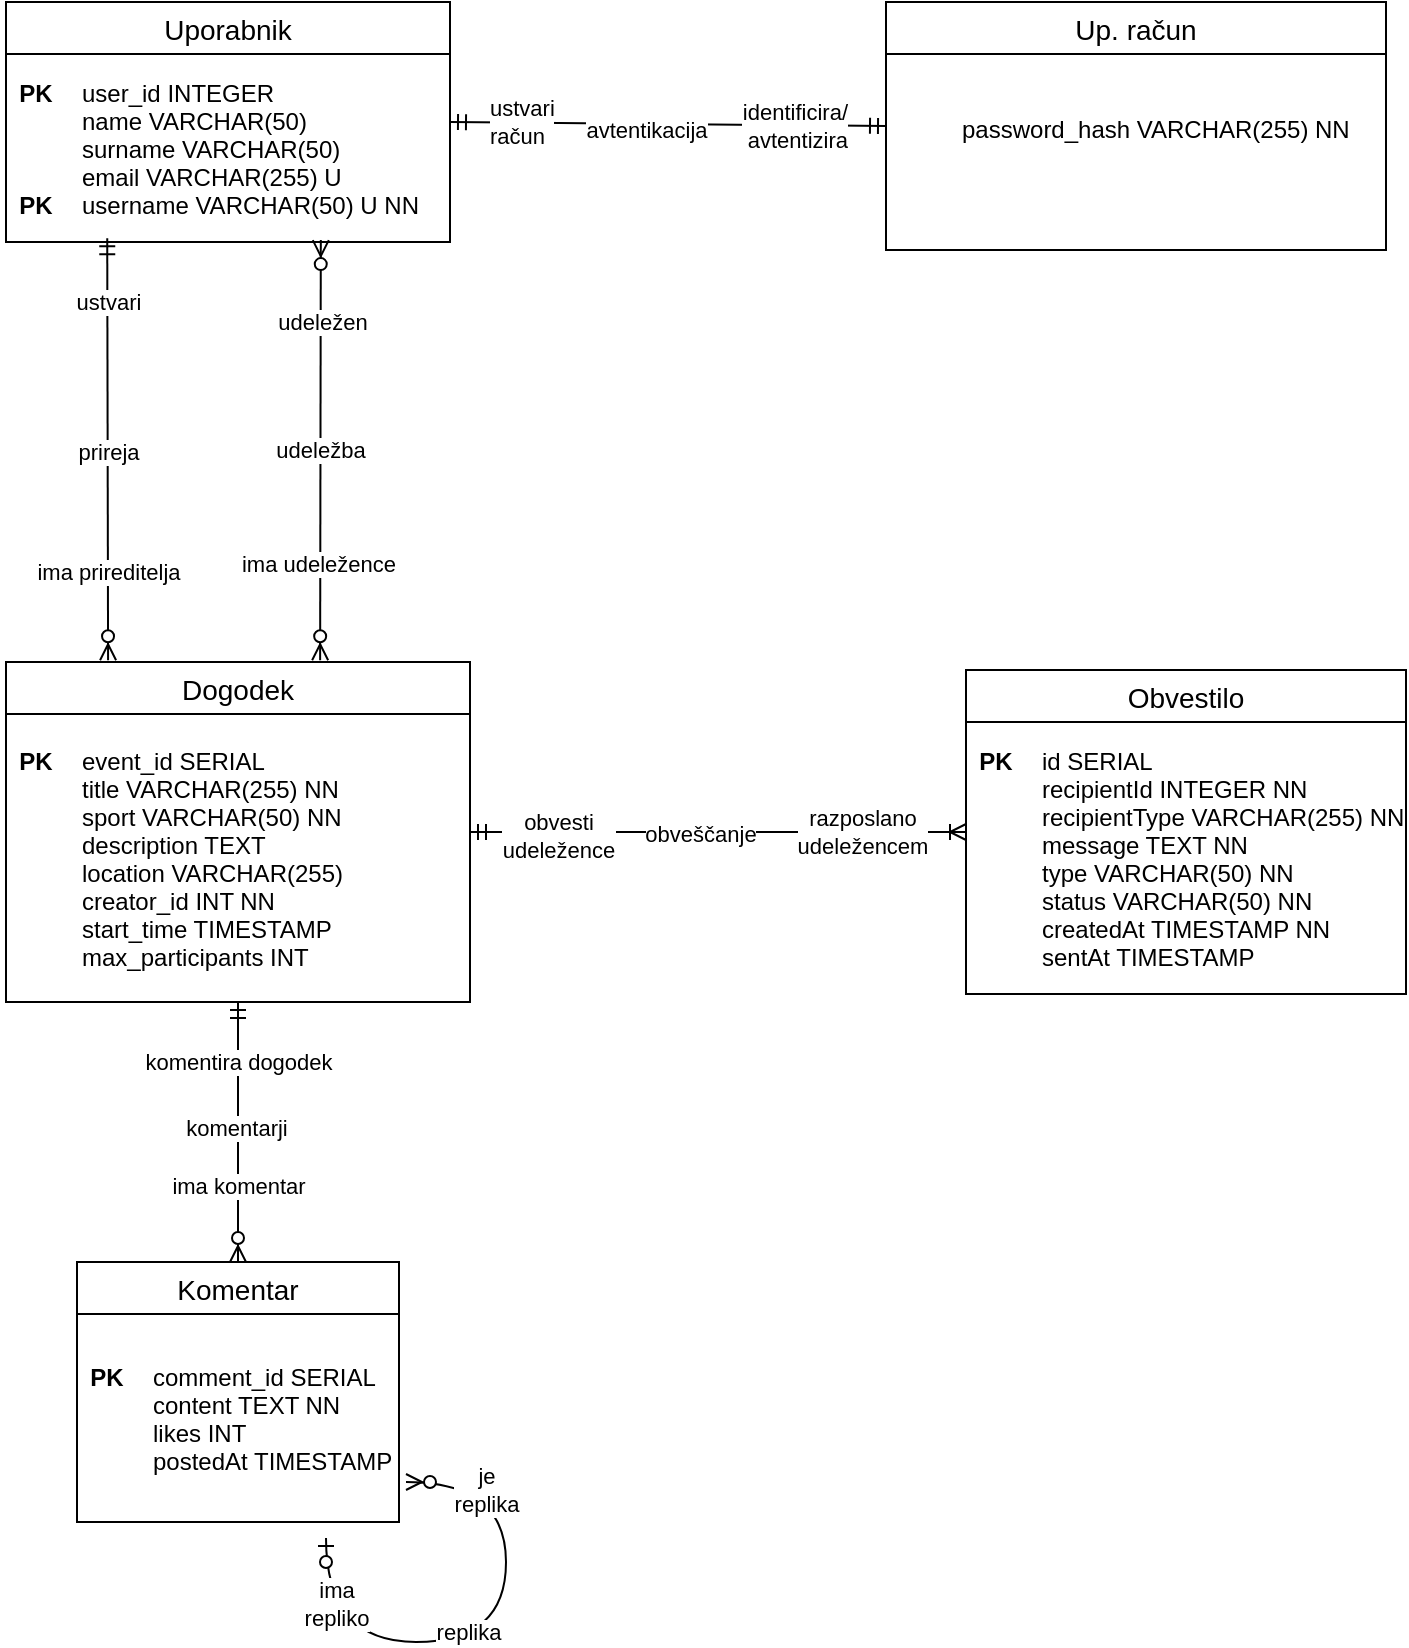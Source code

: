 <mxfile version="26.0.4">
  <diagram name="Page-1" id="U_1GqmSC2GupasL8OtV2">
    <mxGraphModel dx="1254" dy="1812" grid="1" gridSize="10" guides="1" tooltips="1" connect="1" arrows="1" fold="1" page="1" pageScale="1" pageWidth="827" pageHeight="1169" math="0" shadow="0">
      <root>
        <mxCell id="0" />
        <mxCell id="1" parent="0" />
        <mxCell id="beFN461O62t-10zOpsx8-1" value="Uporabnik" style="swimlane;fontStyle=0;childLayout=stackLayout;horizontal=1;startSize=26;horizontalStack=0;resizeParent=1;resizeParentMax=0;resizeLast=0;collapsible=1;marginBottom=0;align=center;fontSize=14;labelBackgroundColor=default;labelBorderColor=none;" vertex="1" parent="1">
          <mxGeometry x="100" y="-940" width="222" height="120" as="geometry" />
        </mxCell>
        <mxCell id="beFN461O62t-10zOpsx8-42" value="" style="shape=table;startSize=0;container=1;collapsible=1;childLayout=tableLayout;fixedRows=1;rowLines=0;fontStyle=0;align=center;resizeLast=1;strokeColor=none;fillColor=none;collapsible=0;whiteSpace=wrap;html=1;labelBorderColor=none;" vertex="1" parent="beFN461O62t-10zOpsx8-1">
          <mxGeometry y="26" width="222" height="94" as="geometry" />
        </mxCell>
        <mxCell id="beFN461O62t-10zOpsx8-43" value="" style="shape=tableRow;horizontal=0;startSize=0;swimlaneHead=0;swimlaneBody=0;fillColor=none;collapsible=0;dropTarget=0;points=[[0,0.5],[1,0.5]];portConstraint=eastwest;top=0;left=0;right=0;bottom=0;labelBorderColor=none;" vertex="1" parent="beFN461O62t-10zOpsx8-42">
          <mxGeometry width="222" height="94" as="geometry" />
        </mxCell>
        <mxCell id="beFN461O62t-10zOpsx8-44" value="PK&#xa;&#xa;&#xa;&#xa;PK" style="shape=partialRectangle;connectable=0;fillColor=none;top=0;left=0;bottom=0;right=0;editable=1;overflow=hidden;labelBorderColor=none;fontStyle=1" vertex="1" parent="beFN461O62t-10zOpsx8-43">
          <mxGeometry width="30" height="94" as="geometry">
            <mxRectangle width="30" height="94" as="alternateBounds" />
          </mxGeometry>
        </mxCell>
        <mxCell id="beFN461O62t-10zOpsx8-45" value="user_id INTEGER&#xa;name VARCHAR(50)&#xa;surname VARCHAR(50)&#xa;email VARCHAR(255) U&#xa;username VARCHAR(50) U NN" style="shape=partialRectangle;connectable=0;fillColor=none;top=0;left=0;bottom=0;right=0;align=left;spacingLeft=6;overflow=hidden;labelBorderColor=none;" vertex="1" parent="beFN461O62t-10zOpsx8-43">
          <mxGeometry x="30" width="192" height="94" as="geometry">
            <mxRectangle width="192" height="94" as="alternateBounds" />
          </mxGeometry>
        </mxCell>
        <mxCell id="beFN461O62t-10zOpsx8-5" value="Up. račun" style="swimlane;fontStyle=0;childLayout=stackLayout;horizontal=1;startSize=26;horizontalStack=0;resizeParent=1;resizeParentMax=0;resizeLast=0;collapsible=1;marginBottom=0;align=center;fontSize=14;labelBackgroundColor=default;labelBorderColor=none;" vertex="1" parent="1">
          <mxGeometry x="540" y="-940" width="250" height="124" as="geometry" />
        </mxCell>
        <mxCell id="beFN461O62t-10zOpsx8-46" value="" style="shape=table;startSize=0;container=1;collapsible=1;childLayout=tableLayout;fixedRows=1;rowLines=0;fontStyle=0;align=center;resizeLast=1;strokeColor=none;fillColor=none;collapsible=0;whiteSpace=wrap;html=1;labelBorderColor=none;" vertex="1" parent="beFN461O62t-10zOpsx8-5">
          <mxGeometry y="26" width="250" height="98" as="geometry" />
        </mxCell>
        <mxCell id="beFN461O62t-10zOpsx8-47" value="" style="shape=tableRow;horizontal=0;startSize=0;swimlaneHead=0;swimlaneBody=0;fillColor=none;collapsible=0;dropTarget=0;points=[[0,0.5],[1,0.5]];portConstraint=eastwest;top=0;left=0;right=0;bottom=0;labelBorderColor=none;" vertex="1" parent="beFN461O62t-10zOpsx8-46">
          <mxGeometry width="250" height="74" as="geometry" />
        </mxCell>
        <mxCell id="beFN461O62t-10zOpsx8-48" value="" style="shape=partialRectangle;connectable=0;fillColor=none;top=0;left=0;bottom=0;right=0;editable=1;overflow=hidden;labelBorderColor=none;" vertex="1" parent="beFN461O62t-10zOpsx8-47">
          <mxGeometry width="30" height="74" as="geometry">
            <mxRectangle width="30" height="74" as="alternateBounds" />
          </mxGeometry>
        </mxCell>
        <mxCell id="beFN461O62t-10zOpsx8-49" value="password_hash VARCHAR(255) NN" style="shape=partialRectangle;connectable=0;fillColor=none;top=0;left=0;bottom=0;right=0;align=left;spacingLeft=6;overflow=hidden;labelBorderColor=none;" vertex="1" parent="beFN461O62t-10zOpsx8-47">
          <mxGeometry x="30" width="220" height="74" as="geometry">
            <mxRectangle width="220" height="74" as="alternateBounds" />
          </mxGeometry>
        </mxCell>
        <mxCell id="beFN461O62t-10zOpsx8-6" value="Dogodek" style="swimlane;fontStyle=0;childLayout=stackLayout;horizontal=1;startSize=26;horizontalStack=0;resizeParent=1;resizeParentMax=0;resizeLast=0;collapsible=1;marginBottom=0;align=center;fontSize=14;labelBackgroundColor=default;labelBorderColor=none;" vertex="1" parent="1">
          <mxGeometry x="100" y="-610" width="232" height="170" as="geometry" />
        </mxCell>
        <mxCell id="beFN461O62t-10zOpsx8-53" value="" style="shape=table;startSize=0;container=1;collapsible=1;childLayout=tableLayout;fixedRows=1;rowLines=0;fontStyle=0;align=center;resizeLast=1;strokeColor=none;fillColor=none;collapsible=0;whiteSpace=wrap;html=1;labelBorderColor=none;" vertex="1" parent="beFN461O62t-10zOpsx8-6">
          <mxGeometry y="26" width="232" height="144" as="geometry" />
        </mxCell>
        <mxCell id="beFN461O62t-10zOpsx8-54" value="" style="shape=tableRow;horizontal=0;startSize=0;swimlaneHead=0;swimlaneBody=0;fillColor=none;collapsible=0;dropTarget=0;points=[[0,0.5],[1,0.5]];portConstraint=eastwest;top=0;left=0;right=0;bottom=0;labelBorderColor=none;" vertex="1" parent="beFN461O62t-10zOpsx8-53">
          <mxGeometry width="232" height="144" as="geometry" />
        </mxCell>
        <mxCell id="beFN461O62t-10zOpsx8-55" value="PK&#xa;&#xa;&#xa;&#xa;&#xa;&#xa;&#xa;" style="shape=partialRectangle;connectable=0;fillColor=none;top=0;left=0;bottom=0;right=0;editable=1;overflow=hidden;strokeWidth=6;gradientColor=none;perimeterSpacing=1;labelBorderColor=none;fontStyle=1" vertex="1" parent="beFN461O62t-10zOpsx8-54">
          <mxGeometry width="30" height="144" as="geometry">
            <mxRectangle width="30" height="144" as="alternateBounds" />
          </mxGeometry>
        </mxCell>
        <mxCell id="beFN461O62t-10zOpsx8-56" value="event_id SERIAL&#xa;title VARCHAR(255) NN&#xa;sport VARCHAR(50) NN&#xa;description TEXT&#xa;location VARCHAR(255)&#xa;creator_id INT NN&#xa;start_time TIMESTAMP&#xa;max_participants INT" style="shape=partialRectangle;connectable=0;fillColor=none;top=0;left=0;bottom=0;right=0;align=left;spacingLeft=6;overflow=hidden;labelBorderColor=none;" vertex="1" parent="beFN461O62t-10zOpsx8-54">
          <mxGeometry x="30" width="202" height="144" as="geometry">
            <mxRectangle width="202" height="144" as="alternateBounds" />
          </mxGeometry>
        </mxCell>
        <mxCell id="beFN461O62t-10zOpsx8-7" value="Obvestilo" style="swimlane;fontStyle=0;childLayout=stackLayout;horizontal=1;startSize=26;horizontalStack=0;resizeParent=1;resizeParentMax=0;resizeLast=0;collapsible=1;marginBottom=0;align=center;fontSize=14;labelBackgroundColor=default;labelBorderColor=none;" vertex="1" parent="1">
          <mxGeometry x="580" y="-606" width="220" height="162" as="geometry" />
        </mxCell>
        <mxCell id="beFN461O62t-10zOpsx8-62" value="" style="shape=table;startSize=0;container=1;collapsible=1;childLayout=tableLayout;fixedRows=1;rowLines=0;fontStyle=0;align=center;resizeLast=1;strokeColor=none;fillColor=none;collapsible=0;whiteSpace=wrap;html=1;labelBorderColor=none;" vertex="1" parent="beFN461O62t-10zOpsx8-7">
          <mxGeometry y="26" width="220" height="136" as="geometry" />
        </mxCell>
        <mxCell id="beFN461O62t-10zOpsx8-63" value="" style="shape=tableRow;horizontal=0;startSize=0;swimlaneHead=0;swimlaneBody=0;fillColor=none;collapsible=0;dropTarget=0;points=[[0,0.5],[1,0.5]];portConstraint=eastwest;top=0;left=0;right=0;bottom=0;labelBorderColor=none;" vertex="1" parent="beFN461O62t-10zOpsx8-62">
          <mxGeometry width="220" height="136" as="geometry" />
        </mxCell>
        <mxCell id="beFN461O62t-10zOpsx8-64" value="PK&#xa;&#xa;&#xa;&#xa;&#xa;&#xa;&#xa;" style="shape=partialRectangle;connectable=0;fillColor=none;top=0;left=0;bottom=0;right=0;editable=1;overflow=hidden;labelBorderColor=none;fontStyle=1" vertex="1" parent="beFN461O62t-10zOpsx8-63">
          <mxGeometry width="30" height="136" as="geometry">
            <mxRectangle width="30" height="136" as="alternateBounds" />
          </mxGeometry>
        </mxCell>
        <mxCell id="beFN461O62t-10zOpsx8-65" value="id SERIAL&#xa;recipientId INTEGER NN&#xa;recipientType VARCHAR(255) NN&#xa;message TEXT NN&#xa;type VARCHAR(50) NN&#xa;status VARCHAR(50) NN&#xa;createdAt TIMESTAMP NN&#xa;sentAt TIMESTAMP" style="shape=partialRectangle;connectable=0;fillColor=none;top=0;left=0;bottom=0;right=0;align=left;spacingLeft=6;overflow=hidden;labelBorderColor=none;" vertex="1" parent="beFN461O62t-10zOpsx8-63">
          <mxGeometry x="30" width="190" height="136" as="geometry">
            <mxRectangle width="190" height="136" as="alternateBounds" />
          </mxGeometry>
        </mxCell>
        <mxCell id="beFN461O62t-10zOpsx8-8" value="Komentar" style="swimlane;fontStyle=0;childLayout=stackLayout;horizontal=1;startSize=26;horizontalStack=0;resizeParent=1;resizeParentMax=0;resizeLast=0;collapsible=1;marginBottom=0;align=center;fontSize=14;labelBackgroundColor=default;labelBorderColor=none;" vertex="1" parent="1">
          <mxGeometry x="135.5" y="-310" width="161" height="130" as="geometry" />
        </mxCell>
        <mxCell id="beFN461O62t-10zOpsx8-66" value="" style="shape=table;startSize=0;container=1;collapsible=1;childLayout=tableLayout;fixedRows=1;rowLines=0;fontStyle=0;align=center;resizeLast=1;strokeColor=none;fillColor=none;collapsible=0;whiteSpace=wrap;html=1;labelBorderColor=none;" vertex="1" parent="beFN461O62t-10zOpsx8-8">
          <mxGeometry y="26" width="161" height="104" as="geometry" />
        </mxCell>
        <mxCell id="beFN461O62t-10zOpsx8-67" value="" style="shape=tableRow;horizontal=0;startSize=0;swimlaneHead=0;swimlaneBody=0;fillColor=none;collapsible=0;dropTarget=0;points=[[0,0.5],[1,0.5]];portConstraint=eastwest;top=0;left=0;right=0;bottom=0;labelBorderColor=none;" vertex="1" parent="beFN461O62t-10zOpsx8-66">
          <mxGeometry width="161" height="104" as="geometry" />
        </mxCell>
        <mxCell id="beFN461O62t-10zOpsx8-68" value="PK&#xa;&#xa;&#xa;" style="shape=partialRectangle;connectable=0;fillColor=none;top=0;left=0;bottom=0;right=0;editable=1;overflow=hidden;labelBorderColor=none;fontStyle=1" vertex="1" parent="beFN461O62t-10zOpsx8-67">
          <mxGeometry width="30" height="104" as="geometry">
            <mxRectangle width="30" height="104" as="alternateBounds" />
          </mxGeometry>
        </mxCell>
        <mxCell id="beFN461O62t-10zOpsx8-69" value="comment_id SERIAL&#xa;content TEXT NN&#xa;likes INT &#xa;postedAt TIMESTAMP" style="shape=partialRectangle;connectable=0;fillColor=none;top=0;left=0;bottom=0;right=0;align=left;spacingLeft=6;overflow=hidden;labelBorderColor=none;" vertex="1" parent="beFN461O62t-10zOpsx8-67">
          <mxGeometry x="30" width="131" height="104" as="geometry">
            <mxRectangle width="131" height="104" as="alternateBounds" />
          </mxGeometry>
        </mxCell>
        <mxCell id="beFN461O62t-10zOpsx8-9" value="" style="fontSize=12;html=1;endArrow=ERmandOne;startArrow=ERmandOne;rounded=0;entryX=0;entryY=0.5;entryDx=0;entryDy=0;exitX=1;exitY=0.5;exitDx=0;exitDy=0;labelBackgroundColor=default;fontColor=default;labelBorderColor=none;" edge="1" parent="1" source="beFN461O62t-10zOpsx8-1" target="beFN461O62t-10zOpsx8-5">
          <mxGeometry width="100" height="100" relative="1" as="geometry">
            <mxPoint x="448" y="-570" as="sourcePoint" />
            <mxPoint x="458" y="-750" as="targetPoint" />
          </mxGeometry>
        </mxCell>
        <mxCell id="beFN461O62t-10zOpsx8-10" value="avtentikacija" style="edgeLabel;html=1;align=center;verticalAlign=middle;resizable=0;points=[];labelBackgroundColor=default;labelBorderColor=none;" vertex="1" connectable="0" parent="beFN461O62t-10zOpsx8-9">
          <mxGeometry x="0.001" y="-3" relative="1" as="geometry">
            <mxPoint x="-11" as="offset" />
          </mxGeometry>
        </mxCell>
        <mxCell id="beFN461O62t-10zOpsx8-11" value="ustvari&lt;div&gt;račun&lt;/div&gt;" style="edgeLabel;html=1;align=left;verticalAlign=middle;resizable=0;points=[];labelBackgroundColor=default;labelBorderColor=none;" vertex="1" connectable="0" parent="beFN461O62t-10zOpsx8-9">
          <mxGeometry x="-0.834" relative="1" as="geometry">
            <mxPoint as="offset" />
          </mxGeometry>
        </mxCell>
        <mxCell id="beFN461O62t-10zOpsx8-12" value="&lt;span style=&quot;color: light-dark(rgb(0, 0, 0), rgb(255, 255, 255));&quot;&gt;identificira/&lt;/span&gt;&lt;br&gt;&lt;div style=&quot;&quot;&gt;avtentizira&lt;/div&gt;" style="edgeLabel;html=1;align=right;verticalAlign=middle;resizable=0;points=[];labelBackgroundColor=default;labelBorderColor=none;" vertex="1" connectable="0" parent="beFN461O62t-10zOpsx8-9">
          <mxGeometry x="0.917" relative="1" as="geometry">
            <mxPoint x="-9" as="offset" />
          </mxGeometry>
        </mxCell>
        <mxCell id="beFN461O62t-10zOpsx8-16" value="" style="fontSize=12;html=1;endArrow=ERzeroToMany;startArrow=ERmandOne;rounded=0;labelBackgroundColor=default;fontColor=default;labelBorderColor=none;entryX=0.22;entryY=-0.005;entryDx=0;entryDy=0;entryPerimeter=0;exitX=0.228;exitY=0.98;exitDx=0;exitDy=0;exitPerimeter=0;" edge="1" parent="1" source="beFN461O62t-10zOpsx8-43" target="beFN461O62t-10zOpsx8-6">
          <mxGeometry width="100" height="100" relative="1" as="geometry">
            <mxPoint x="110" y="-790" as="sourcePoint" />
            <mxPoint x="180" y="-630" as="targetPoint" />
          </mxGeometry>
        </mxCell>
        <mxCell id="beFN461O62t-10zOpsx8-17" value="prireja" style="edgeLabel;html=1;align=center;verticalAlign=middle;resizable=0;points=[];labelBackgroundColor=default;labelBorderColor=none;" vertex="1" connectable="0" parent="beFN461O62t-10zOpsx8-16">
          <mxGeometry x="0.009" relative="1" as="geometry">
            <mxPoint as="offset" />
          </mxGeometry>
        </mxCell>
        <mxCell id="beFN461O62t-10zOpsx8-22" value="ima prireditelja" style="edgeLabel;html=1;align=center;verticalAlign=middle;resizable=0;points=[];labelBackgroundColor=default;labelBorderColor=none;" vertex="1" connectable="0" parent="beFN461O62t-10zOpsx8-16">
          <mxGeometry x="0.584" relative="1" as="geometry">
            <mxPoint as="offset" />
          </mxGeometry>
        </mxCell>
        <mxCell id="beFN461O62t-10zOpsx8-23" value="ustvari" style="edgeLabel;html=1;align=center;verticalAlign=middle;resizable=0;points=[];labelBackgroundColor=default;labelBorderColor=none;" vertex="1" connectable="0" parent="beFN461O62t-10zOpsx8-16">
          <mxGeometry x="-0.703" relative="1" as="geometry">
            <mxPoint as="offset" />
          </mxGeometry>
        </mxCell>
        <mxCell id="beFN461O62t-10zOpsx8-18" value="" style="fontSize=12;html=1;endArrow=ERzeroToMany;endFill=1;startArrow=ERzeroToMany;rounded=0;labelBackgroundColor=default;fontColor=default;labelBorderColor=none;exitX=0.677;exitY=-0.005;exitDx=0;exitDy=0;exitPerimeter=0;entryX=0.709;entryY=0.99;entryDx=0;entryDy=0;entryPerimeter=0;" edge="1" parent="1" source="beFN461O62t-10zOpsx8-6" target="beFN461O62t-10zOpsx8-43">
          <mxGeometry width="100" height="100" relative="1" as="geometry">
            <mxPoint x="360" y="-650" as="sourcePoint" />
            <mxPoint x="290" y="-790" as="targetPoint" />
          </mxGeometry>
        </mxCell>
        <mxCell id="beFN461O62t-10zOpsx8-19" value="udeležba" style="edgeLabel;html=1;align=center;verticalAlign=middle;resizable=0;points=[];labelBackgroundColor=default;labelBorderColor=none;" vertex="1" connectable="0" parent="beFN461O62t-10zOpsx8-18">
          <mxGeometry x="-0.002" relative="1" as="geometry">
            <mxPoint as="offset" />
          </mxGeometry>
        </mxCell>
        <mxCell id="beFN461O62t-10zOpsx8-20" value="udeležen" style="edgeLabel;html=1;align=center;verticalAlign=middle;resizable=0;points=[];labelBackgroundColor=default;labelBorderColor=none;" vertex="1" connectable="0" parent="beFN461O62t-10zOpsx8-18">
          <mxGeometry x="0.726" y="1" relative="1" as="geometry">
            <mxPoint x="1" y="12" as="offset" />
          </mxGeometry>
        </mxCell>
        <mxCell id="beFN461O62t-10zOpsx8-21" value="ima udeležence" style="edgeLabel;html=1;align=center;verticalAlign=middle;resizable=0;points=[];labelBackgroundColor=default;labelBorderColor=none;" vertex="1" connectable="0" parent="beFN461O62t-10zOpsx8-18">
          <mxGeometry x="-0.537" y="1" relative="1" as="geometry">
            <mxPoint as="offset" />
          </mxGeometry>
        </mxCell>
        <mxCell id="beFN461O62t-10zOpsx8-24" value="" style="edgeStyle=entityRelationEdgeStyle;fontSize=12;html=1;endArrow=ERoneToMany;startArrow=ERmandOne;rounded=0;exitX=1;exitY=0.5;exitDx=0;exitDy=0;entryX=0;entryY=0.5;entryDx=0;entryDy=0;labelBackgroundColor=default;fontColor=default;labelBorderColor=none;" edge="1" parent="1" source="beFN461O62t-10zOpsx8-6" target="beFN461O62t-10zOpsx8-7">
          <mxGeometry width="100" height="100" relative="1" as="geometry">
            <mxPoint x="348" y="-580" as="sourcePoint" />
            <mxPoint x="448" y="-680" as="targetPoint" />
          </mxGeometry>
        </mxCell>
        <mxCell id="beFN461O62t-10zOpsx8-25" value="obveščanje" style="edgeLabel;html=1;align=center;verticalAlign=middle;resizable=0;points=[];labelBackgroundColor=default;labelBorderColor=none;" vertex="1" connectable="0" parent="beFN461O62t-10zOpsx8-24">
          <mxGeometry x="-0.006" y="-1" relative="1" as="geometry">
            <mxPoint x="-9" as="offset" />
          </mxGeometry>
        </mxCell>
        <mxCell id="beFN461O62t-10zOpsx8-26" value="obvesti&lt;br&gt;udeležence" style="edgeLabel;html=1;align=center;verticalAlign=middle;resizable=0;points=[];labelBackgroundColor=default;labelBorderColor=none;" vertex="1" connectable="0" parent="beFN461O62t-10zOpsx8-24">
          <mxGeometry x="-0.836" y="2" relative="1" as="geometry">
            <mxPoint x="23" y="4" as="offset" />
          </mxGeometry>
        </mxCell>
        <mxCell id="beFN461O62t-10zOpsx8-27" value="razposlano&lt;div&gt;udeležencem&lt;/div&gt;" style="edgeLabel;html=1;align=center;verticalAlign=middle;resizable=0;points=[];labelBackgroundColor=default;labelBorderColor=none;" vertex="1" connectable="0" parent="beFN461O62t-10zOpsx8-24">
          <mxGeometry x="0.555" relative="1" as="geometry">
            <mxPoint x="3" as="offset" />
          </mxGeometry>
        </mxCell>
        <mxCell id="beFN461O62t-10zOpsx8-28" value="" style="fontSize=12;html=1;endArrow=ERzeroToMany;startArrow=ERmandOne;rounded=0;exitX=0.5;exitY=1;exitDx=0;exitDy=0;entryX=0.5;entryY=0;entryDx=0;entryDy=0;labelBackgroundColor=default;fontColor=default;labelBorderColor=none;" edge="1" parent="1" source="beFN461O62t-10zOpsx8-6" target="beFN461O62t-10zOpsx8-8">
          <mxGeometry width="100" height="100" relative="1" as="geometry">
            <mxPoint x="468" y="-470" as="sourcePoint" />
            <mxPoint x="568" y="-570" as="targetPoint" />
          </mxGeometry>
        </mxCell>
        <mxCell id="beFN461O62t-10zOpsx8-30" value="komentarji" style="edgeLabel;html=1;align=center;verticalAlign=middle;resizable=0;points=[];labelBackgroundColor=default;labelBorderColor=none;" vertex="1" connectable="0" parent="beFN461O62t-10zOpsx8-28">
          <mxGeometry x="-0.037" y="-1" relative="1" as="geometry">
            <mxPoint as="offset" />
          </mxGeometry>
        </mxCell>
        <mxCell id="beFN461O62t-10zOpsx8-31" value="ima komentar" style="edgeLabel;html=1;align=center;verticalAlign=middle;resizable=0;points=[];labelBackgroundColor=default;labelBorderColor=none;" vertex="1" connectable="0" parent="beFN461O62t-10zOpsx8-28">
          <mxGeometry x="0.416" relative="1" as="geometry">
            <mxPoint as="offset" />
          </mxGeometry>
        </mxCell>
        <mxCell id="beFN461O62t-10zOpsx8-32" value="komentira dogodek" style="edgeLabel;html=1;align=center;verticalAlign=middle;resizable=0;points=[];labelBackgroundColor=default;labelBorderColor=none;" vertex="1" connectable="0" parent="beFN461O62t-10zOpsx8-28">
          <mxGeometry x="-0.539" relative="1" as="geometry">
            <mxPoint as="offset" />
          </mxGeometry>
        </mxCell>
        <mxCell id="beFN461O62t-10zOpsx8-33" value="" style="edgeStyle=orthogonalEdgeStyle;fontSize=12;html=1;endArrow=ERzeroToMany;startArrow=ERzeroToOne;rounded=0;exitX=0.75;exitY=1;exitDx=0;exitDy=0;labelBackgroundColor=default;fontColor=default;elbow=vertical;entryX=1;entryY=0.5;entryDx=0;entryDy=0;curved=1;strokeColor=default;labelBorderColor=none;" edge="1" parent="1">
          <mxGeometry width="100" height="100" relative="1" as="geometry">
            <mxPoint x="260" y="-172" as="sourcePoint" />
            <mxPoint x="300" y="-200" as="targetPoint" />
            <Array as="points">
              <mxPoint x="260" y="-120" />
              <mxPoint x="350" y="-120" />
              <mxPoint x="350" y="-200" />
            </Array>
          </mxGeometry>
        </mxCell>
        <mxCell id="beFN461O62t-10zOpsx8-35" value="replika" style="edgeLabel;html=1;align=center;verticalAlign=middle;resizable=0;points=[];labelBackgroundColor=default;labelBorderColor=none;" vertex="1" connectable="0" parent="beFN461O62t-10zOpsx8-33">
          <mxGeometry x="-0.095" y="5" relative="1" as="geometry">
            <mxPoint as="offset" />
          </mxGeometry>
        </mxCell>
        <mxCell id="beFN461O62t-10zOpsx8-36" value="je&lt;div&gt;replika&lt;/div&gt;" style="edgeLabel;html=1;align=center;verticalAlign=middle;resizable=0;points=[];labelBackgroundColor=default;labelBorderColor=none;" vertex="1" connectable="0" parent="beFN461O62t-10zOpsx8-33">
          <mxGeometry x="0.802" y="4" relative="1" as="geometry">
            <mxPoint x="13" as="offset" />
          </mxGeometry>
        </mxCell>
        <mxCell id="beFN461O62t-10zOpsx8-37" value="ima&lt;div&gt;repliko&lt;/div&gt;" style="edgeLabel;html=1;align=center;verticalAlign=middle;resizable=0;points=[];labelBackgroundColor=default;labelBorderColor=none;" vertex="1" connectable="0" parent="beFN461O62t-10zOpsx8-33">
          <mxGeometry x="-0.79" y="5" relative="1" as="geometry">
            <mxPoint y="4" as="offset" />
          </mxGeometry>
        </mxCell>
      </root>
    </mxGraphModel>
  </diagram>
</mxfile>
